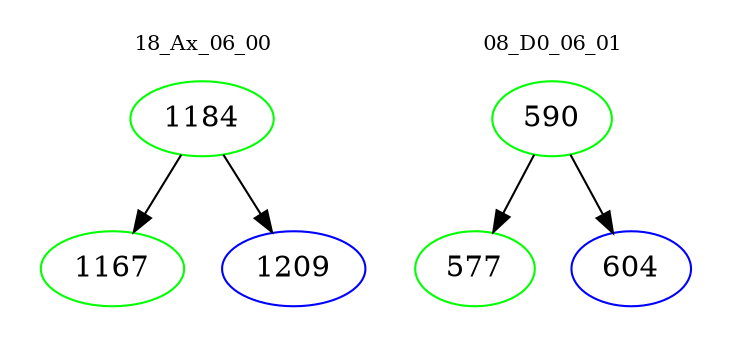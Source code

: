 digraph{
subgraph cluster_0 {
color = white
label = "18_Ax_06_00";
fontsize=10;
T0_1184 [label="1184", color="green"]
T0_1184 -> T0_1167 [color="black"]
T0_1167 [label="1167", color="green"]
T0_1184 -> T0_1209 [color="black"]
T0_1209 [label="1209", color="blue"]
}
subgraph cluster_1 {
color = white
label = "08_D0_06_01";
fontsize=10;
T1_590 [label="590", color="green"]
T1_590 -> T1_577 [color="black"]
T1_577 [label="577", color="green"]
T1_590 -> T1_604 [color="black"]
T1_604 [label="604", color="blue"]
}
}
